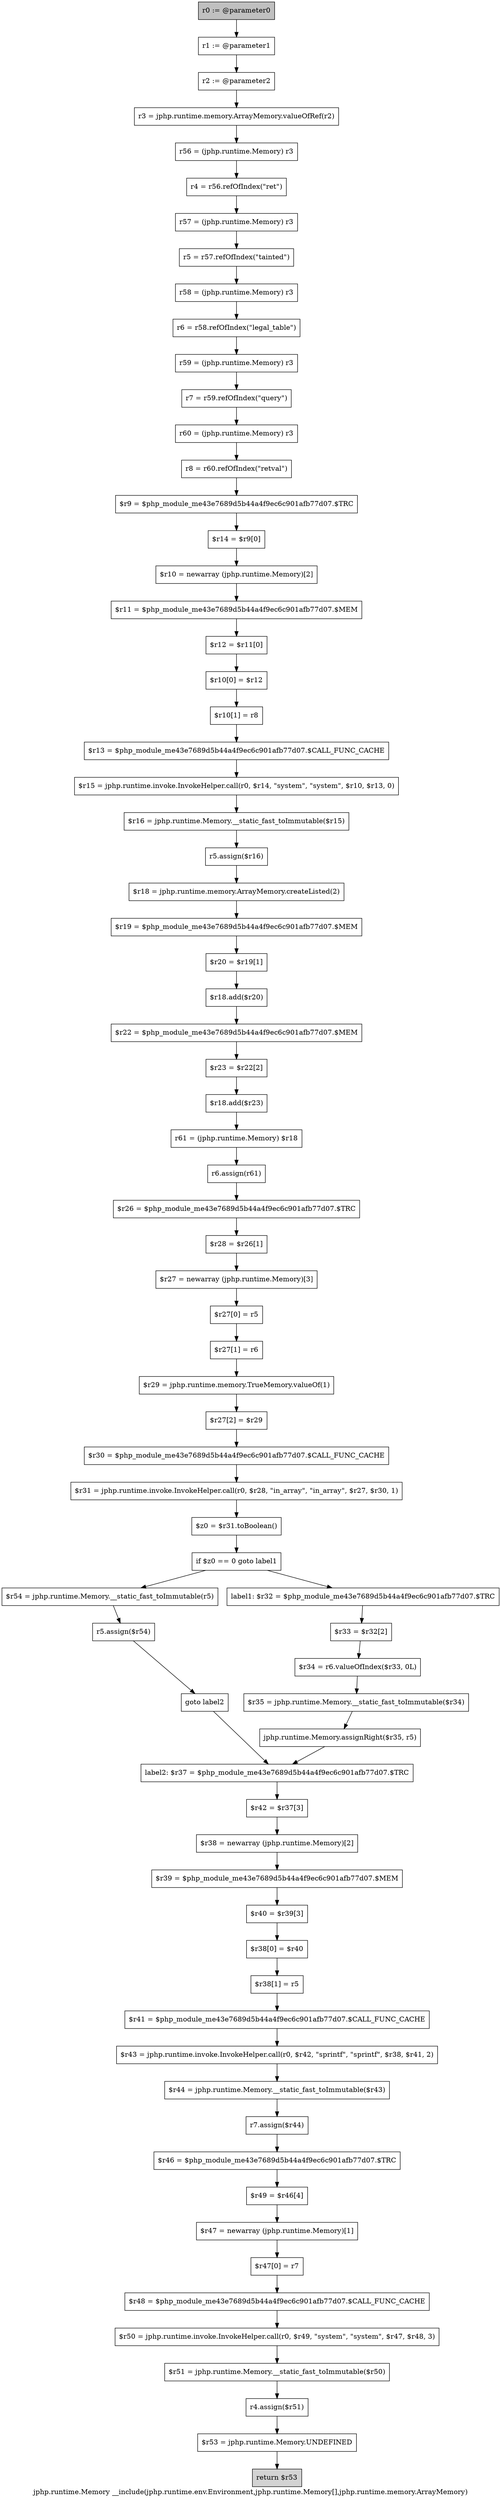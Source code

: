 digraph "jphp.runtime.Memory __include(jphp.runtime.env.Environment,jphp.runtime.Memory[],jphp.runtime.memory.ArrayMemory)" {
    label="jphp.runtime.Memory __include(jphp.runtime.env.Environment,jphp.runtime.Memory[],jphp.runtime.memory.ArrayMemory)";
    node [shape=box];
    "0" [style=filled,fillcolor=gray,label="r0 := @parameter0",];
    "1" [label="r1 := @parameter1",];
    "0"->"1";
    "2" [label="r2 := @parameter2",];
    "1"->"2";
    "3" [label="r3 = jphp.runtime.memory.ArrayMemory.valueOfRef(r2)",];
    "2"->"3";
    "4" [label="r56 = (jphp.runtime.Memory) r3",];
    "3"->"4";
    "5" [label="r4 = r56.refOfIndex(\"ret\")",];
    "4"->"5";
    "6" [label="r57 = (jphp.runtime.Memory) r3",];
    "5"->"6";
    "7" [label="r5 = r57.refOfIndex(\"tainted\")",];
    "6"->"7";
    "8" [label="r58 = (jphp.runtime.Memory) r3",];
    "7"->"8";
    "9" [label="r6 = r58.refOfIndex(\"legal_table\")",];
    "8"->"9";
    "10" [label="r59 = (jphp.runtime.Memory) r3",];
    "9"->"10";
    "11" [label="r7 = r59.refOfIndex(\"query\")",];
    "10"->"11";
    "12" [label="r60 = (jphp.runtime.Memory) r3",];
    "11"->"12";
    "13" [label="r8 = r60.refOfIndex(\"retval\")",];
    "12"->"13";
    "14" [label="$r9 = $php_module_me43e7689d5b44a4f9ec6c901afb77d07.$TRC",];
    "13"->"14";
    "15" [label="$r14 = $r9[0]",];
    "14"->"15";
    "16" [label="$r10 = newarray (jphp.runtime.Memory)[2]",];
    "15"->"16";
    "17" [label="$r11 = $php_module_me43e7689d5b44a4f9ec6c901afb77d07.$MEM",];
    "16"->"17";
    "18" [label="$r12 = $r11[0]",];
    "17"->"18";
    "19" [label="$r10[0] = $r12",];
    "18"->"19";
    "20" [label="$r10[1] = r8",];
    "19"->"20";
    "21" [label="$r13 = $php_module_me43e7689d5b44a4f9ec6c901afb77d07.$CALL_FUNC_CACHE",];
    "20"->"21";
    "22" [label="$r15 = jphp.runtime.invoke.InvokeHelper.call(r0, $r14, \"system\", \"system\", $r10, $r13, 0)",];
    "21"->"22";
    "23" [label="$r16 = jphp.runtime.Memory.__static_fast_toImmutable($r15)",];
    "22"->"23";
    "24" [label="r5.assign($r16)",];
    "23"->"24";
    "25" [label="$r18 = jphp.runtime.memory.ArrayMemory.createListed(2)",];
    "24"->"25";
    "26" [label="$r19 = $php_module_me43e7689d5b44a4f9ec6c901afb77d07.$MEM",];
    "25"->"26";
    "27" [label="$r20 = $r19[1]",];
    "26"->"27";
    "28" [label="$r18.add($r20)",];
    "27"->"28";
    "29" [label="$r22 = $php_module_me43e7689d5b44a4f9ec6c901afb77d07.$MEM",];
    "28"->"29";
    "30" [label="$r23 = $r22[2]",];
    "29"->"30";
    "31" [label="$r18.add($r23)",];
    "30"->"31";
    "32" [label="r61 = (jphp.runtime.Memory) $r18",];
    "31"->"32";
    "33" [label="r6.assign(r61)",];
    "32"->"33";
    "34" [label="$r26 = $php_module_me43e7689d5b44a4f9ec6c901afb77d07.$TRC",];
    "33"->"34";
    "35" [label="$r28 = $r26[1]",];
    "34"->"35";
    "36" [label="$r27 = newarray (jphp.runtime.Memory)[3]",];
    "35"->"36";
    "37" [label="$r27[0] = r5",];
    "36"->"37";
    "38" [label="$r27[1] = r6",];
    "37"->"38";
    "39" [label="$r29 = jphp.runtime.memory.TrueMemory.valueOf(1)",];
    "38"->"39";
    "40" [label="$r27[2] = $r29",];
    "39"->"40";
    "41" [label="$r30 = $php_module_me43e7689d5b44a4f9ec6c901afb77d07.$CALL_FUNC_CACHE",];
    "40"->"41";
    "42" [label="$r31 = jphp.runtime.invoke.InvokeHelper.call(r0, $r28, \"in_array\", \"in_array\", $r27, $r30, 1)",];
    "41"->"42";
    "43" [label="$z0 = $r31.toBoolean()",];
    "42"->"43";
    "44" [label="if $z0 == 0 goto label1",];
    "43"->"44";
    "45" [label="$r54 = jphp.runtime.Memory.__static_fast_toImmutable(r5)",];
    "44"->"45";
    "48" [label="label1: $r32 = $php_module_me43e7689d5b44a4f9ec6c901afb77d07.$TRC",];
    "44"->"48";
    "46" [label="r5.assign($r54)",];
    "45"->"46";
    "47" [label="goto label2",];
    "46"->"47";
    "53" [label="label2: $r37 = $php_module_me43e7689d5b44a4f9ec6c901afb77d07.$TRC",];
    "47"->"53";
    "49" [label="$r33 = $r32[2]",];
    "48"->"49";
    "50" [label="$r34 = r6.valueOfIndex($r33, 0L)",];
    "49"->"50";
    "51" [label="$r35 = jphp.runtime.Memory.__static_fast_toImmutable($r34)",];
    "50"->"51";
    "52" [label="jphp.runtime.Memory.assignRight($r35, r5)",];
    "51"->"52";
    "52"->"53";
    "54" [label="$r42 = $r37[3]",];
    "53"->"54";
    "55" [label="$r38 = newarray (jphp.runtime.Memory)[2]",];
    "54"->"55";
    "56" [label="$r39 = $php_module_me43e7689d5b44a4f9ec6c901afb77d07.$MEM",];
    "55"->"56";
    "57" [label="$r40 = $r39[3]",];
    "56"->"57";
    "58" [label="$r38[0] = $r40",];
    "57"->"58";
    "59" [label="$r38[1] = r5",];
    "58"->"59";
    "60" [label="$r41 = $php_module_me43e7689d5b44a4f9ec6c901afb77d07.$CALL_FUNC_CACHE",];
    "59"->"60";
    "61" [label="$r43 = jphp.runtime.invoke.InvokeHelper.call(r0, $r42, \"sprintf\", \"sprintf\", $r38, $r41, 2)",];
    "60"->"61";
    "62" [label="$r44 = jphp.runtime.Memory.__static_fast_toImmutable($r43)",];
    "61"->"62";
    "63" [label="r7.assign($r44)",];
    "62"->"63";
    "64" [label="$r46 = $php_module_me43e7689d5b44a4f9ec6c901afb77d07.$TRC",];
    "63"->"64";
    "65" [label="$r49 = $r46[4]",];
    "64"->"65";
    "66" [label="$r47 = newarray (jphp.runtime.Memory)[1]",];
    "65"->"66";
    "67" [label="$r47[0] = r7",];
    "66"->"67";
    "68" [label="$r48 = $php_module_me43e7689d5b44a4f9ec6c901afb77d07.$CALL_FUNC_CACHE",];
    "67"->"68";
    "69" [label="$r50 = jphp.runtime.invoke.InvokeHelper.call(r0, $r49, \"system\", \"system\", $r47, $r48, 3)",];
    "68"->"69";
    "70" [label="$r51 = jphp.runtime.Memory.__static_fast_toImmutable($r50)",];
    "69"->"70";
    "71" [label="r4.assign($r51)",];
    "70"->"71";
    "72" [label="$r53 = jphp.runtime.Memory.UNDEFINED",];
    "71"->"72";
    "73" [style=filled,fillcolor=lightgray,label="return $r53",];
    "72"->"73";
}
